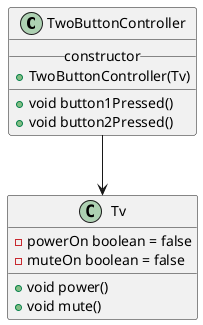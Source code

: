 @startuml
class TwoButtonController {
    __ constructor __
    + TwoButtonController(Tv)
    __
    + void button1Pressed()
    + void button2Pressed()
}

class Tv {
    - powerOn boolean = false
    - muteOn boolean = false
    + void power()
    + void mute()
}

TwoButtonController --> Tv

@enduml